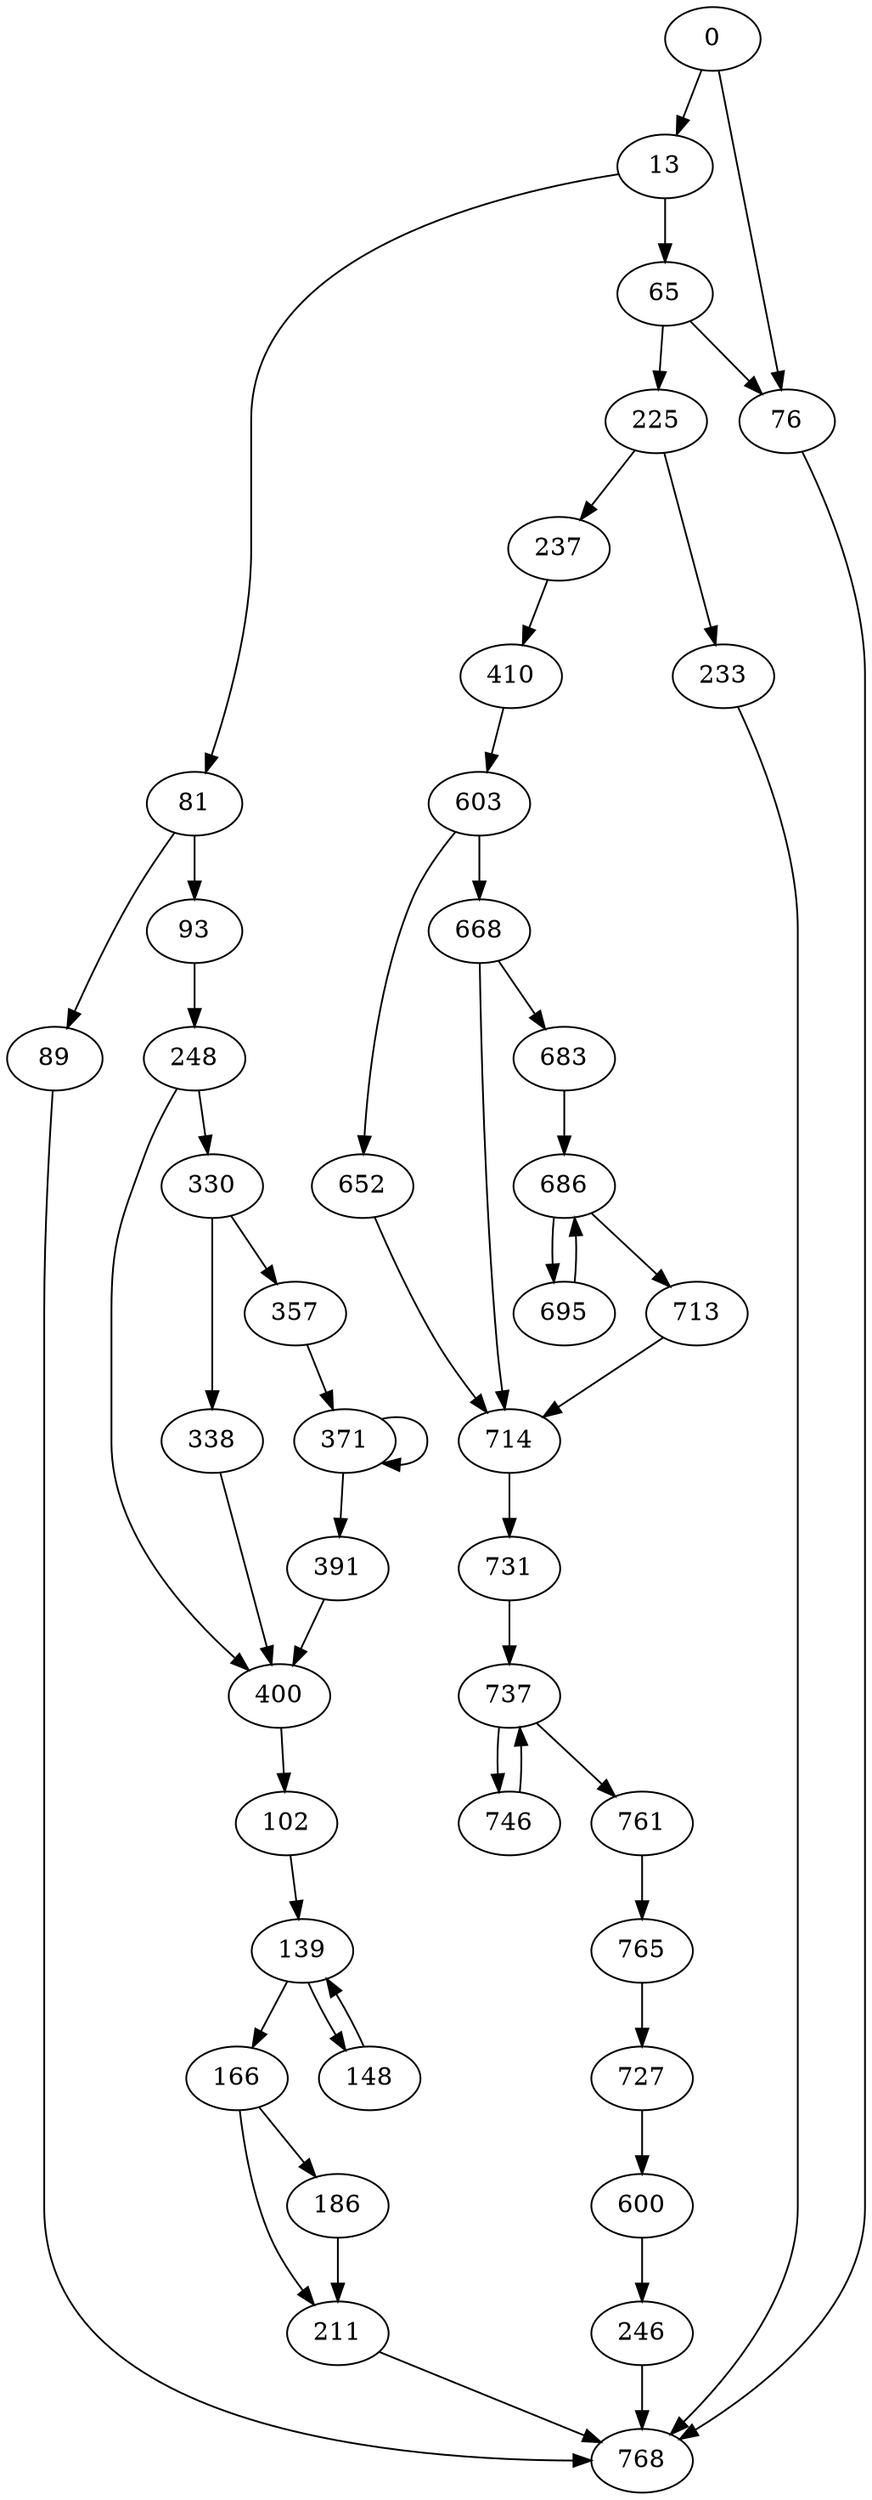 digraph {
	0 [label=0]
	13 [label=13]
	65 [label=65]
	76 [label=76]
	81 [label=81]
	89 [label=89]
	93 [label=93]
	102 [label=102]
	139 [label=139]
	148 [label=148]
	166 [label=166]
	186 [label=186]
	211 [label=211]
	225 [label=225]
	233 [label=233]
	237 [label=237]
	246 [label=246]
	248 [label=248]
	330 [label=330]
	338 [label=338]
	357 [label=357]
	371 [label=371]
	391 [label=391]
	400 [label=400]
	410 [label=410]
	600 [label=600]
	603 [label=603]
	652 [label=652]
	668 [label=668]
	683 [label=683]
	686 [label=686]
	695 [label=695]
	713 [label=713]
	714 [label=714]
	727 [label=727]
	731 [label=731]
	737 [label=737]
	746 [label=746]
	761 [label=761]
	765 [label=765]
	768 [label=768]
	0 -> 76
	0 -> 13
	13 -> 81
	13 -> 65
	65 -> 225
	65 -> 76
	76 -> 768
	81 -> 89
	81 -> 93
	89 -> 768
	93 -> 248
	102 -> 139
	139 -> 148
	139 -> 166
	148 -> 139
	166 -> 186
	166 -> 211
	186 -> 211
	211 -> 768
	225 -> 233
	225 -> 237
	233 -> 768
	237 -> 410
	246 -> 768
	248 -> 400
	248 -> 330
	330 -> 338
	330 -> 357
	338 -> 400
	357 -> 371
	371 -> 371
	371 -> 391
	391 -> 400
	400 -> 102
	410 -> 603
	600 -> 246
	603 -> 668
	603 -> 652
	652 -> 714
	668 -> 714
	668 -> 683
	683 -> 686
	686 -> 713
	686 -> 695
	695 -> 686
	713 -> 714
	714 -> 731
	727 -> 600
	731 -> 737
	737 -> 761
	737 -> 746
	746 -> 737
	761 -> 765
	765 -> 727
}
